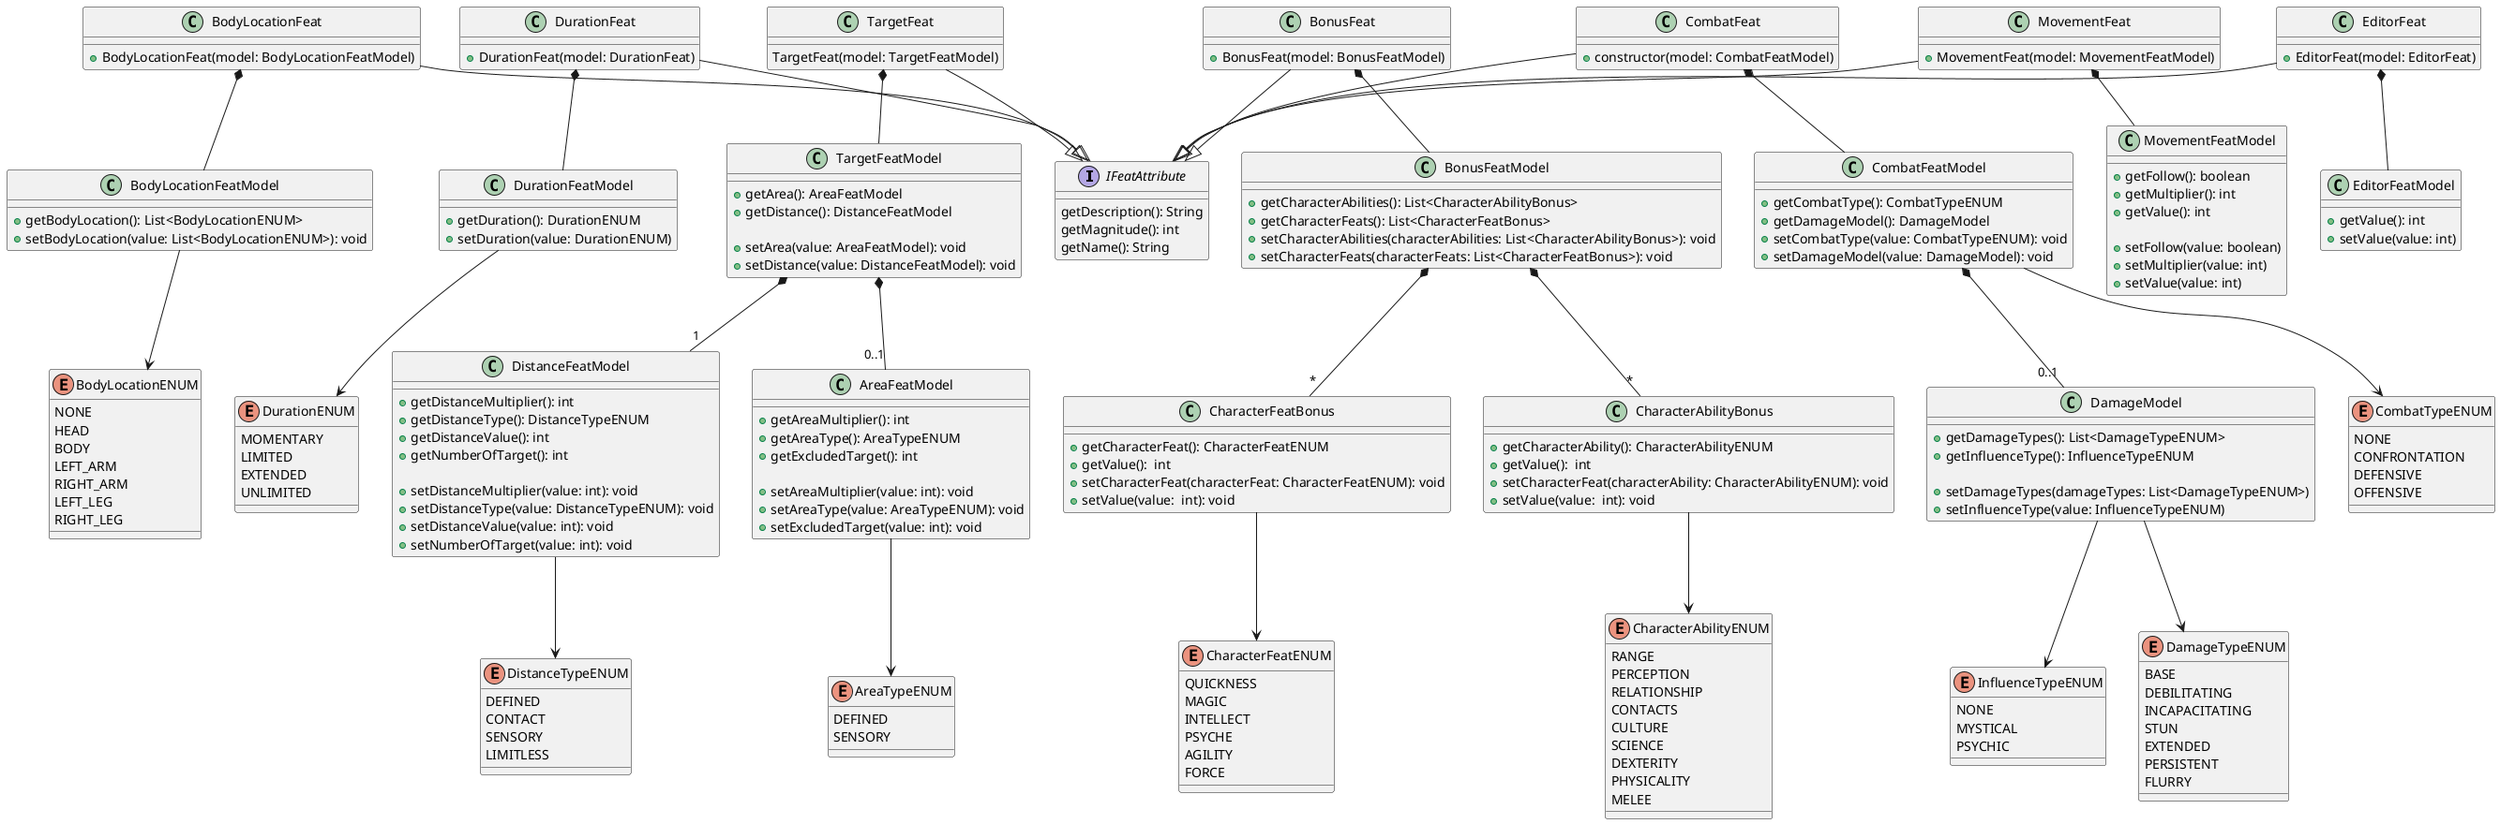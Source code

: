 
@startuml

interface IFeatAttribute {
        getDescription(): String
        getMagnitude(): int
        getName(): String
}

enum BodyLocationENUM {
        NONE
        HEAD
        BODY
        LEFT_ARM
        RIGHT_ARM
        LEFT_LEG
        RIGHT_LEG
}
class BodyLocationFeatModel {
        + getBodyLocation(): List<BodyLocationENUM>
        + setBodyLocation(value: List<BodyLocationENUM>): void
}
BodyLocationFeatModel --> BodyLocationENUM

class BodyLocationFeat {
        + BodyLocationFeat(model: BodyLocationFeatModel)
}
BodyLocationFeat --|> IFeatAttribute
BodyLocationFeat *-- BodyLocationFeatModel 

enum DurationENUM {
        MOMENTARY
        LIMITED
        EXTENDED
        UNLIMITED
}
class DurationFeatModel {
        + getDuration(): DurationENUM
        + setDuration(value: DurationENUM)
}
DurationFeatModel --> DurationENUM

class DurationFeat {
        + DurationFeat(model: DurationFeat)
}
DurationFeat --|> IFeatAttribute
DurationFeat *-- DurationFeatModel

class TargetFeatModel {
        + getArea(): AreaFeatModel
        + getDistance(): DistanceFeatModel

        + setArea(value: AreaFeatModel): void        
        + setDistance(value: DistanceFeatModel): void
}
TargetFeatModel *-- "1" DistanceFeatModel
TargetFeatModel *-- "0..1" AreaFeatModel

class TargetFeat {
        TargetFeat(model: TargetFeatModel)
}
TargetFeat --|> IFeatAttribute
TargetFeat *-- TargetFeatModel

enum DistanceTypeENUM {
        DEFINED
        CONTACT
        SENSORY
        LIMITLESS
}
class DistanceFeatModel  {
        + getDistanceMultiplier(): int
        + getDistanceType(): DistanceTypeENUM
        + getDistanceValue(): int
        + getNumberOfTarget(): int
        
        + setDistanceMultiplier(value: int): void
        + setDistanceType(value: DistanceTypeENUM): void
        + setDistanceValue(value: int): void
        + setNumberOfTarget(value: int): void
}
DistanceFeatModel --> DistanceTypeENUM

enum AreaTypeENUM {
        DEFINED
        SENSORY
}
class AreaFeatModel {
        + getAreaMultiplier(): int
        + getAreaType(): AreaTypeENUM
        + getExcludedTarget(): int

        + setAreaMultiplier(value: int): void
        + setAreaType(value: AreaTypeENUM): void
        + setExcludedTarget(value: int): void
}
AreaFeatModel --> AreaTypeENUM



enum CharacterFeatENUM {
        QUICKNESS
        MAGIC
        INTELLECT
        PSYCHE
        AGILITY
        FORCE
}
class CharacterFeatBonus {
        + getCharacterFeat(): CharacterFeatENUM
        + getValue():  int
        + setCharacterFeat(characterFeat: CharacterFeatENUM): void
        + setValue(value:  int): void
}
CharacterFeatBonus --> CharacterFeatENUM

enum CharacterAbilityENUM {
        RANGE
        PERCEPTION
        RELATIONSHIP
        CONTACTS
        CULTURE
        SCIENCE
        DEXTERITY
        PHYSICALITY
        MELEE
}
class CharacterAbilityBonus {
        + getCharacterAbility(): CharacterAbilityENUM
        + getValue():  int
        + setCharacterFeat(characterAbility: CharacterAbilityENUM): void
        + setValue(value:  int): void
}
CharacterAbilityBonus --> CharacterAbilityENUM

class BonusFeatModel {
        + getCharacterAbilities(): List<CharacterAbilityBonus>
        + getCharacterFeats(): List<CharacterFeatBonus>
        + setCharacterAbilities(characterAbilities: List<CharacterAbilityBonus>): void
        + setCharacterFeats(characterFeats: List<CharacterFeatBonus>): void
}
BonusFeatModel *-- "*" CharacterAbilityBonus
BonusFeatModel *-- "*" CharacterFeatBonus

class BonusFeat {
        + BonusFeat(model: BonusFeatModel)
}
BonusFeat --|> IFeatAttribute
BonusFeat *-- BonusFeatModel


enum InfluenceTypeENUM {
        NONE
        MYSTICAL
        PSYCHIC
}
enum DamageTypeENUM {
        BASE
        DEBILITATING
        INCAPACITATING
        STUN
        EXTENDED
        PERSISTENT
        FLURRY
}
class DamageModel {
        + getDamageTypes(): List<DamageTypeENUM>
        + getInfluenceType(): InfluenceTypeENUM

        + setDamageTypes(damageTypes: List<DamageTypeENUM>)
        + setInfluenceType(value: InfluenceTypeENUM)
}
DamageModel --> InfluenceTypeENUM
DamageModel --> DamageTypeENUM

enum CombatTypeENUM {
        NONE
        CONFRONTATION
        DEFENSIVE
        OFFENSIVE
}
class CombatFeatModel {
        + getCombatType(): CombatTypeENUM
        + getDamageModel(): DamageModel
        + setCombatType(value: CombatTypeENUM): void
        + setDamageModel(value: DamageModel): void 
}
CombatFeatModel --> CombatTypeENUM
CombatFeatModel *-- "0..1" DamageModel

class CombatFeat {
        + constructor(model: CombatFeatModel)
}
CombatFeat --|> IFeatAttribute
CombatFeat *-- CombatFeatModel

class MovementFeatModel {
        + getFollow(): boolean
        + getMultiplier(): int
        + getValue(): int
        
        + setFollow(value: boolean)
        + setMultiplier(value: int)
        + setValue(value: int)
}
class MovementFeat {
        + MovementFeat(model: MovementFeatModel)
}
MovementFeat --|> IFeatAttribute
MovementFeat *-- MovementFeatModel


class EditorFeatModel {
        + getValue(): int
        + setValue(value: int)
}
class EditorFeat {
        + EditorFeat(model: EditorFeat)
}

EditorFeat --|> IFeatAttribute
EditorFeat *-- EditorFeatModel

@enduml
